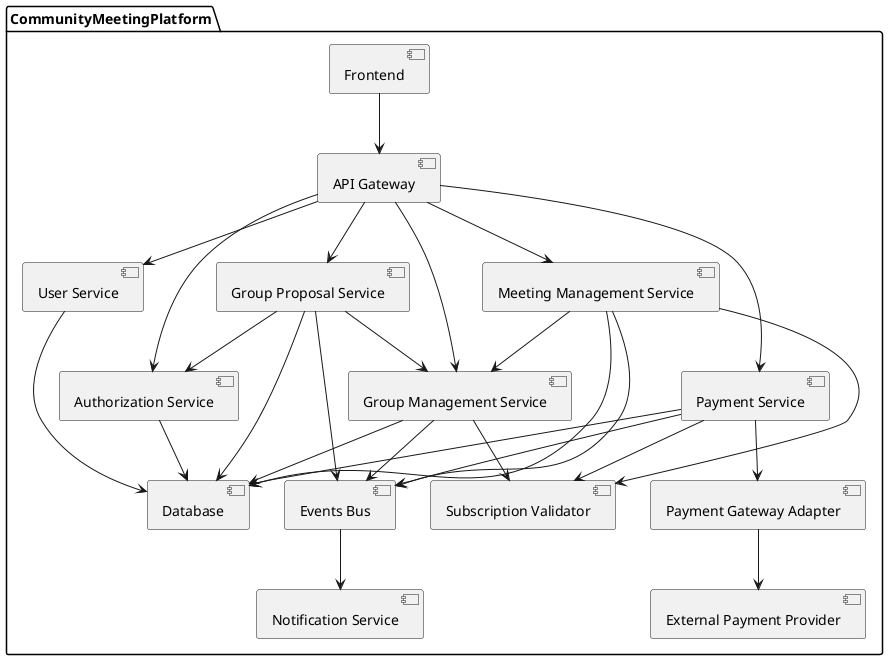 @startuml
package CommunityMeetingPlatform {

[Frontend] as WebClient
[API Gateway] as APIGW

[User Service] as UserSvc
[Authorization Service] as AuthSvc
[Group Proposal Service] as ProposalSvc
[Group Management Service] as GroupSvc
[Meeting Management Service] as MeetingSvc
[Payment Service] as PaySvc
[Payment Gateway Adapter] as PayAdapter
[External Payment Provider] as ExtPay
[Notification Service] as NotiSvc
[Events Bus] as EventBus
[Subscription Validator] as SubVal
[Database] as DB

' Client interaction
WebClient --> APIGW

' API gateway routes
APIGW --> UserSvc
APIGW --> AuthSvc
APIGW --> ProposalSvc
APIGW --> GroupSvc
APIGW --> MeetingSvc
APIGW --> PaySvc

' User management
UserSvc --> DB
AuthSvc --> DB

' Group proposal and management
ProposalSvc --> DB
ProposalSvc --> AuthSvc
ProposalSvc --> GroupSvc

GroupSvc --> DB
GroupSvc --> SubVal

' Meetings
MeetingSvc --> DB
MeetingSvc --> GroupSvc
MeetingSvc --> SubVal

' Payments
PaySvc --> DB
PaySvc --> PayAdapter
PayAdapter --> ExtPay
PaySvc --> SubVal
PaySvc --> EventBus

' Notifications
EventBus --> NotiSvc

' Other services can publish to EventBus if needed
ProposalSvc --> EventBus
GroupSvc --> EventBus
MeetingSvc --> EventBus
}
@enduml
